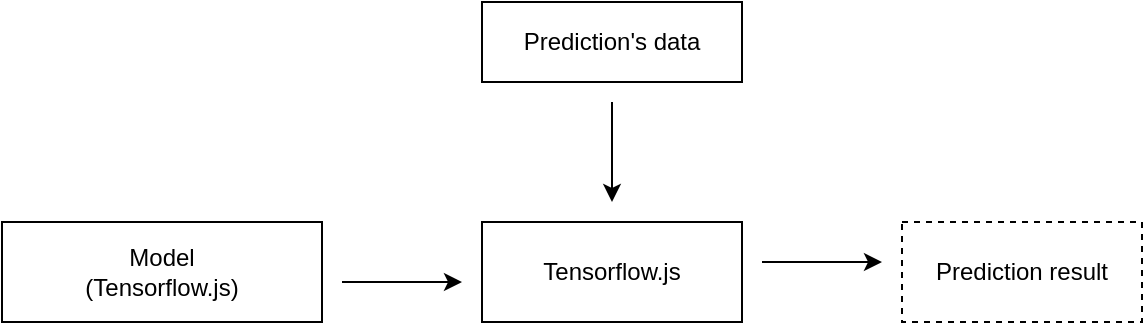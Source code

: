 <mxfile version="18.0.3" type="device" pages="3"><diagram id="LuQh012-1DQ-BZjTeU-s" name="Page-1"><mxGraphModel dx="782" dy="446" grid="1" gridSize="10" guides="1" tooltips="1" connect="1" arrows="1" fold="1" page="1" pageScale="1" pageWidth="850" pageHeight="1100" math="0" shadow="0"><root><mxCell id="0"/><mxCell id="1" parent="0"/><mxCell id="liIG8tfg924OOAaDYuMR-6" value="" style="rounded=0;whiteSpace=wrap;html=1;" vertex="1" parent="1"><mxGeometry x="130" y="140" width="160" height="50" as="geometry"/></mxCell><mxCell id="liIG8tfg924OOAaDYuMR-7" value="Model&lt;br&gt;(Tensorflow.js)" style="text;html=1;strokeColor=none;fillColor=none;align=center;verticalAlign=middle;whiteSpace=wrap;rounded=0;" vertex="1" parent="1"><mxGeometry x="130" y="150" width="160" height="30" as="geometry"/></mxCell><mxCell id="liIG8tfg924OOAaDYuMR-8" value="&lt;span style=&quot;&quot;&gt;Tensorflow.js&lt;/span&gt;" style="rounded=0;whiteSpace=wrap;html=1;" vertex="1" parent="1"><mxGeometry x="370" y="140" width="130" height="50" as="geometry"/></mxCell><mxCell id="liIG8tfg924OOAaDYuMR-11" value="Prediction's data" style="rounded=0;whiteSpace=wrap;html=1;" vertex="1" parent="1"><mxGeometry x="370" y="30" width="130" height="40" as="geometry"/></mxCell><mxCell id="liIG8tfg924OOAaDYuMR-14" value="" style="endArrow=classic;html=1;rounded=0;" edge="1" parent="1"><mxGeometry width="50" height="50" relative="1" as="geometry"><mxPoint x="300" y="170" as="sourcePoint"/><mxPoint x="360" y="170" as="targetPoint"/></mxGeometry></mxCell><mxCell id="liIG8tfg924OOAaDYuMR-18" value="" style="endArrow=classic;html=1;rounded=0;" edge="1" parent="1"><mxGeometry width="50" height="50" relative="1" as="geometry"><mxPoint x="435" y="80" as="sourcePoint"/><mxPoint x="435" y="130" as="targetPoint"/></mxGeometry></mxCell><mxCell id="liIG8tfg924OOAaDYuMR-19" value="Prediction result" style="rounded=0;whiteSpace=wrap;html=1;dashed=1;" vertex="1" parent="1"><mxGeometry x="580" y="140" width="120" height="50" as="geometry"/></mxCell><mxCell id="liIG8tfg924OOAaDYuMR-21" value="" style="endArrow=classic;html=1;rounded=0;" edge="1" parent="1"><mxGeometry width="50" height="50" relative="1" as="geometry"><mxPoint x="510" y="160" as="sourcePoint"/><mxPoint x="570" y="160" as="targetPoint"/></mxGeometry></mxCell></root></mxGraphModel></diagram><diagram id="zv4DqvFU5aPMiGSx01Qo" name="Page-2"><mxGraphModel dx="823" dy="469" grid="1" gridSize="10" guides="1" tooltips="1" connect="1" arrows="1" fold="1" page="1" pageScale="1" pageWidth="850" pageHeight="1100" math="0" shadow="0"><root><mxCell id="0"/><mxCell id="1" parent="0"/><mxCell id="lAflpyWA6iyIyVmrOjpL-9" value="" style="rounded=0;whiteSpace=wrap;html=1;dashed=1;fillColor=#f8cecc;strokeColor=#b85450;dashPattern=1 1;" vertex="1" parent="1"><mxGeometry x="90" y="170" width="410" height="110" as="geometry"/></mxCell><mxCell id="lAflpyWA6iyIyVmrOjpL-1" value="" style="rounded=0;whiteSpace=wrap;html=1;" vertex="1" parent="1"><mxGeometry x="110" y="210" width="160" height="50" as="geometry"/></mxCell><mxCell id="lAflpyWA6iyIyVmrOjpL-2" value="Model&lt;br&gt;(Tensorflow.js)" style="text;html=1;strokeColor=none;fillColor=none;align=center;verticalAlign=middle;whiteSpace=wrap;rounded=0;" vertex="1" parent="1"><mxGeometry x="110" y="220" width="160" height="30" as="geometry"/></mxCell><mxCell id="lAflpyWA6iyIyVmrOjpL-3" value="&lt;span style=&quot;&quot;&gt;Tensorflow.js&lt;/span&gt;" style="rounded=0;whiteSpace=wrap;html=1;" vertex="1" parent="1"><mxGeometry x="350" y="210" width="130" height="50" as="geometry"/></mxCell><mxCell id="lAflpyWA6iyIyVmrOjpL-4" value="Prediction's data" style="rounded=0;whiteSpace=wrap;html=1;" vertex="1" parent="1"><mxGeometry x="350" y="80" width="130" height="40" as="geometry"/></mxCell><mxCell id="lAflpyWA6iyIyVmrOjpL-5" value="" style="endArrow=classic;html=1;rounded=0;" edge="1" parent="1"><mxGeometry width="50" height="50" relative="1" as="geometry"><mxPoint x="280" y="240" as="sourcePoint"/><mxPoint x="340" y="240" as="targetPoint"/></mxGeometry></mxCell><mxCell id="lAflpyWA6iyIyVmrOjpL-6" value="" style="endArrow=classic;html=1;rounded=0;" edge="1" parent="1"><mxGeometry width="50" height="50" relative="1" as="geometry"><mxPoint x="415" y="130" as="sourcePoint"/><mxPoint x="415" y="160" as="targetPoint"/></mxGeometry></mxCell><mxCell id="lAflpyWA6iyIyVmrOjpL-7" value="Prediction result" style="rounded=0;whiteSpace=wrap;html=1;dashed=1;" vertex="1" parent="1"><mxGeometry x="580" y="200" width="120" height="50" as="geometry"/></mxCell><mxCell id="lAflpyWA6iyIyVmrOjpL-8" value="" style="endArrow=classic;html=1;rounded=0;" edge="1" parent="1"><mxGeometry width="50" height="50" relative="1" as="geometry"><mxPoint x="510" y="224.47" as="sourcePoint"/><mxPoint x="570" y="224.47" as="targetPoint"/></mxGeometry></mxCell><mxCell id="lAflpyWA6iyIyVmrOjpL-10" value="Pre-traned model" style="text;html=1;strokeColor=none;fillColor=none;align=center;verticalAlign=middle;whiteSpace=wrap;rounded=0;dashed=1;dashPattern=1 1;fontStyle=0" vertex="1" parent="1"><mxGeometry x="90" y="170" width="100" height="30" as="geometry"/></mxCell></root></mxGraphModel></diagram><diagram id="ChGAJWRmVcEhzhaJccrS" name="Page-3"><mxGraphModel dx="782" dy="446" grid="1" gridSize="10" guides="1" tooltips="1" connect="1" arrows="1" fold="1" page="1" pageScale="1" pageWidth="850" pageHeight="1100" math="0" shadow="0"><root><mxCell id="0"/><mxCell id="1" parent="0"/></root></mxGraphModel></diagram></mxfile>